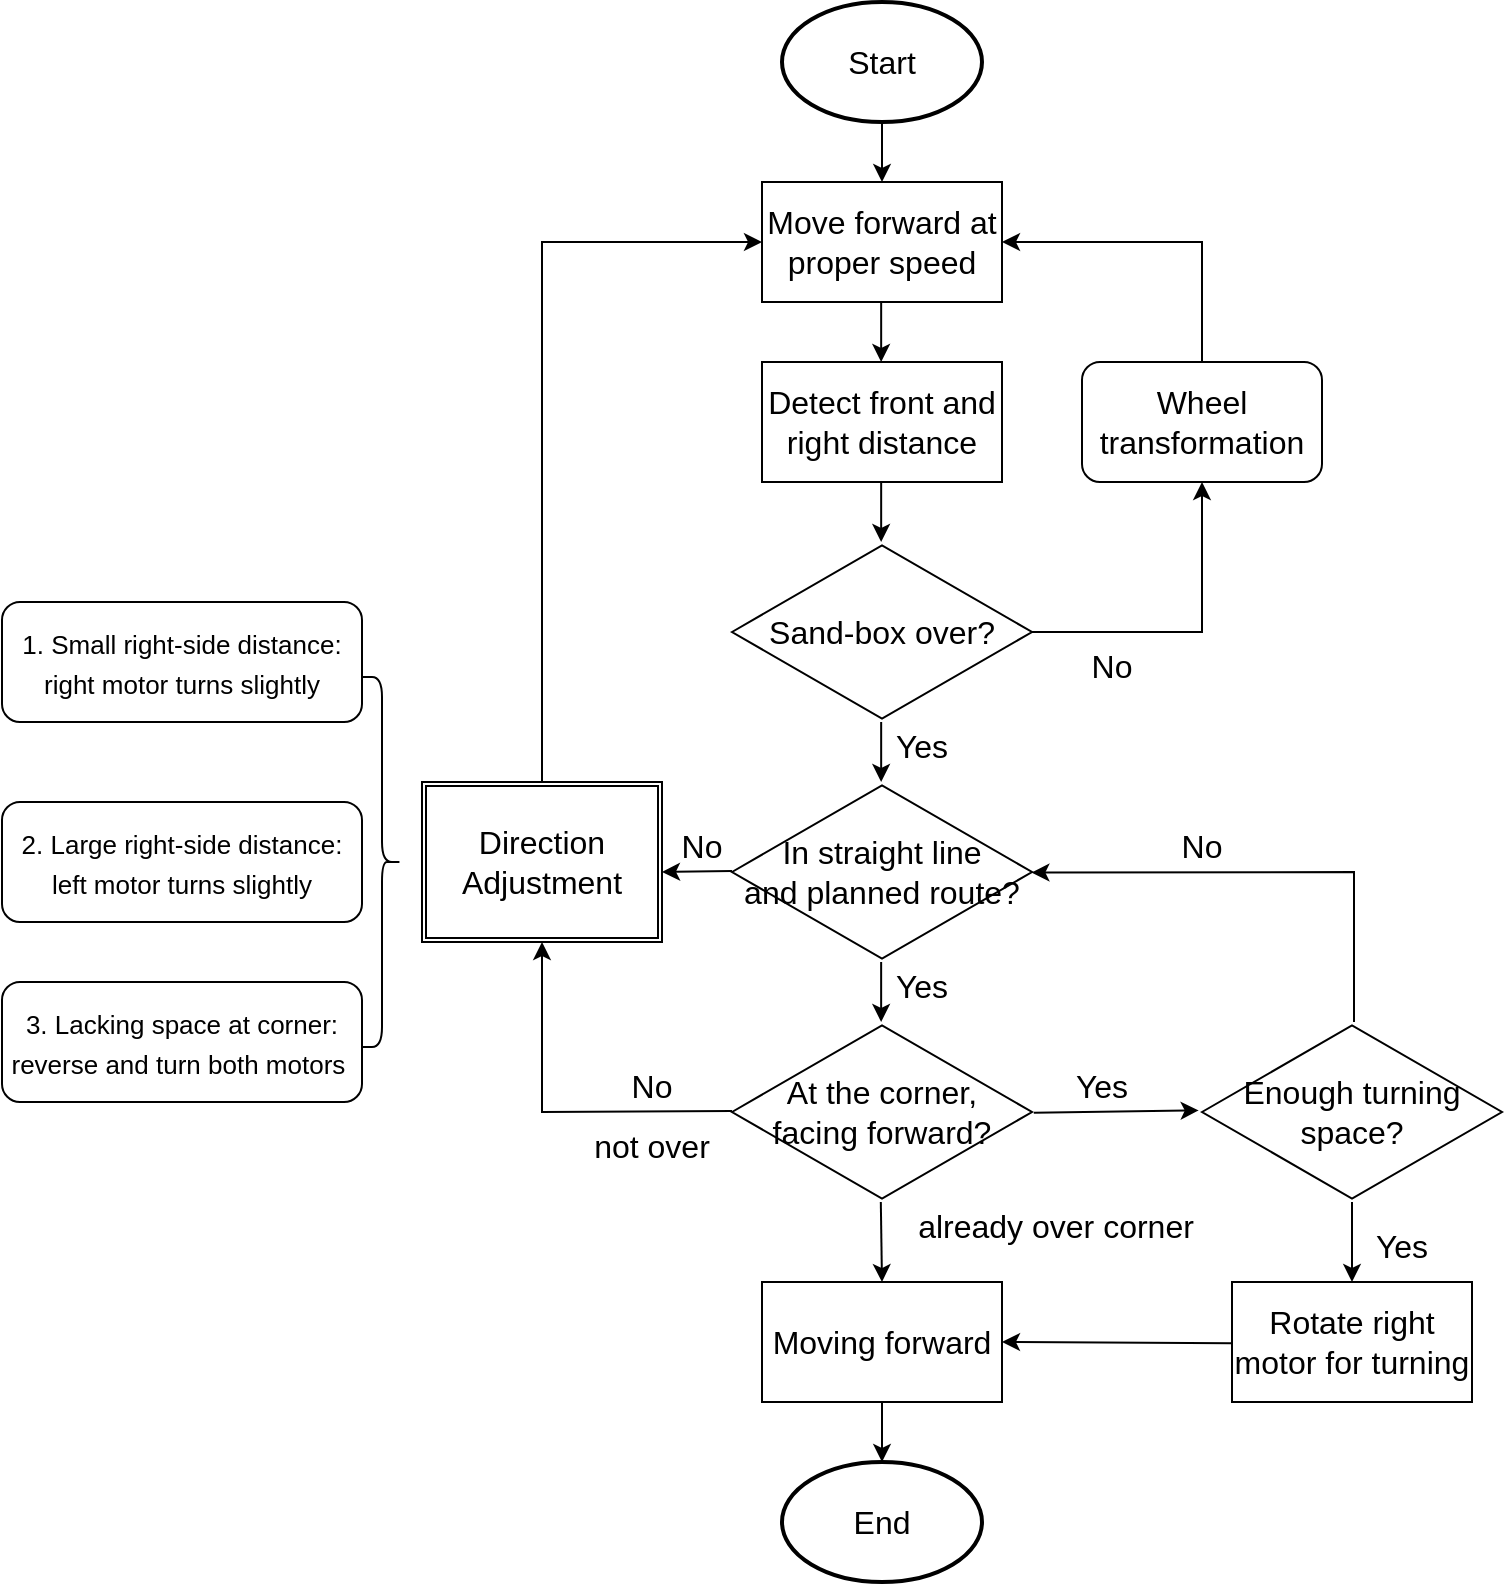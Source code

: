 <mxfile version="20.0.4" type="github">
  <diagram id="z95vrsYEr5pznMK7IXma" name="Page-1">
    <mxGraphModel dx="2418" dy="1275" grid="0" gridSize="10" guides="1" tooltips="1" connect="1" arrows="1" fold="1" page="0" pageScale="1" pageWidth="827" pageHeight="1169" background="none" math="0" shadow="0">
      <root>
        <mxCell id="0" />
        <mxCell id="1" parent="0" />
        <mxCell id="15pvpPqnqHVTBGhwlEQ7-2" value="&lt;font style=&quot;font-size: 16px;&quot;&gt;Start&lt;/font&gt;" style="strokeWidth=2;html=1;shape=mxgraph.flowchart.start_1;whiteSpace=wrap;" parent="1" vertex="1">
          <mxGeometry x="350" y="-60" width="100" height="60" as="geometry" />
        </mxCell>
        <mxCell id="15pvpPqnqHVTBGhwlEQ7-3" value="" style="endArrow=classic;html=1;rounded=0;fontSize=16;targetPerimeterSpacing=0;" parent="1" edge="1">
          <mxGeometry width="50" height="50" relative="1" as="geometry">
            <mxPoint x="399.58" y="90" as="sourcePoint" />
            <mxPoint x="399.58" y="120" as="targetPoint" />
          </mxGeometry>
        </mxCell>
        <mxCell id="15pvpPqnqHVTBGhwlEQ7-4" value="Detect front and right distance" style="rounded=0;whiteSpace=wrap;html=1;fontSize=16;" parent="1" vertex="1">
          <mxGeometry x="340" y="120" width="120" height="60" as="geometry" />
        </mxCell>
        <mxCell id="15pvpPqnqHVTBGhwlEQ7-6" value="Sand-box over?" style="html=1;whiteSpace=wrap;aspect=fixed;shape=isoRectangle;fontSize=16;" parent="1" vertex="1">
          <mxGeometry x="325" y="210" width="150" height="90" as="geometry" />
        </mxCell>
        <mxCell id="15pvpPqnqHVTBGhwlEQ7-9" value="" style="endArrow=classic;html=1;rounded=0;fontSize=16;targetPerimeterSpacing=0;" parent="1" edge="1">
          <mxGeometry width="50" height="50" relative="1" as="geometry">
            <mxPoint x="399.58" y="180" as="sourcePoint" />
            <mxPoint x="399.58" y="210" as="targetPoint" />
          </mxGeometry>
        </mxCell>
        <mxCell id="15pvpPqnqHVTBGhwlEQ7-10" value="" style="endArrow=classic;html=1;rounded=0;fontSize=16;targetPerimeterSpacing=0;" parent="1" edge="1">
          <mxGeometry width="50" height="50" relative="1" as="geometry">
            <mxPoint x="399.58" y="300" as="sourcePoint" />
            <mxPoint x="399.58" y="330" as="targetPoint" />
          </mxGeometry>
        </mxCell>
        <UserObject label="No" placeholders="1" name="Variable" id="15pvpPqnqHVTBGhwlEQ7-13">
          <mxCell style="text;html=1;strokeColor=none;fillColor=none;align=center;verticalAlign=middle;whiteSpace=wrap;overflow=hidden;fontSize=16;" parent="1" vertex="1">
            <mxGeometry x="475" y="260" width="80" height="20" as="geometry" />
          </mxCell>
        </UserObject>
        <mxCell id="15pvpPqnqHVTBGhwlEQ7-14" value="In straight line &lt;br&gt;and planned route?" style="html=1;whiteSpace=wrap;aspect=fixed;shape=isoRectangle;fontSize=16;" parent="1" vertex="1">
          <mxGeometry x="325" y="330" width="150" height="90" as="geometry" />
        </mxCell>
        <UserObject label="Yes" placeholders="1" name="Variable" id="15pvpPqnqHVTBGhwlEQ7-15">
          <mxCell style="text;html=1;strokeColor=none;fillColor=none;align=center;verticalAlign=middle;whiteSpace=wrap;overflow=hidden;fontSize=16;" parent="1" vertex="1">
            <mxGeometry x="380" y="300" width="80" height="20" as="geometry" />
          </mxCell>
        </UserObject>
        <mxCell id="15pvpPqnqHVTBGhwlEQ7-22" value="Rotate right motor for turning" style="rounded=0;whiteSpace=wrap;html=1;fontSize=16;" parent="1" vertex="1">
          <mxGeometry x="575" y="580" width="120" height="60" as="geometry" />
        </mxCell>
        <mxCell id="15pvpPqnqHVTBGhwlEQ7-23" value="" style="endArrow=classic;html=1;rounded=0;fontSize=16;targetPerimeterSpacing=0;" parent="1" edge="1">
          <mxGeometry width="50" height="50" relative="1" as="geometry">
            <mxPoint x="399.57" y="420" as="sourcePoint" />
            <mxPoint x="399.57" y="450" as="targetPoint" />
          </mxGeometry>
        </mxCell>
        <UserObject label="Yes" placeholders="1" name="Variable" id="15pvpPqnqHVTBGhwlEQ7-24">
          <mxCell style="text;html=1;strokeColor=none;fillColor=none;align=center;verticalAlign=middle;whiteSpace=wrap;overflow=hidden;fontSize=16;" parent="1" vertex="1">
            <mxGeometry x="380" y="420" width="80" height="20" as="geometry" />
          </mxCell>
        </UserObject>
        <UserObject label="No" placeholders="1" name="Variable" id="15pvpPqnqHVTBGhwlEQ7-27">
          <mxCell style="text;html=1;strokeColor=none;fillColor=none;align=center;verticalAlign=middle;whiteSpace=wrap;overflow=hidden;fontSize=16;" parent="1" vertex="1">
            <mxGeometry x="270" y="350" width="80" height="20" as="geometry" />
          </mxCell>
        </UserObject>
        <mxCell id="15pvpPqnqHVTBGhwlEQ7-29" value="At the corner, &lt;br&gt;facing forward?" style="html=1;whiteSpace=wrap;aspect=fixed;shape=isoRectangle;fontSize=16;" parent="1" vertex="1">
          <mxGeometry x="325" y="450" width="150" height="90" as="geometry" />
        </mxCell>
        <UserObject label="Yes" placeholders="1" name="Variable" id="15pvpPqnqHVTBGhwlEQ7-31">
          <mxCell style="text;html=1;strokeColor=none;fillColor=none;align=center;verticalAlign=middle;whiteSpace=wrap;overflow=hidden;fontSize=16;" parent="1" vertex="1">
            <mxGeometry x="470" y="470" width="80" height="20" as="geometry" />
          </mxCell>
        </UserObject>
        <mxCell id="15pvpPqnqHVTBGhwlEQ7-32" value="Direction Adjustment" style="shape=ext;double=1;rounded=0;whiteSpace=wrap;html=1;fontSize=16;" parent="1" vertex="1">
          <mxGeometry x="170" y="330" width="120" height="80" as="geometry" />
        </mxCell>
        <mxCell id="15pvpPqnqHVTBGhwlEQ7-34" value="" style="endArrow=classic;html=1;rounded=0;fontSize=16;targetPerimeterSpacing=0;" parent="1" edge="1">
          <mxGeometry width="50" height="50" relative="1" as="geometry">
            <mxPoint x="325" y="374.52" as="sourcePoint" />
            <mxPoint x="290" y="375" as="targetPoint" />
          </mxGeometry>
        </mxCell>
        <mxCell id="15pvpPqnqHVTBGhwlEQ7-35" value="" style="endArrow=classic;html=1;rounded=0;fontSize=16;targetPerimeterSpacing=0;entryX=0.5;entryY=1;entryDx=0;entryDy=0;" parent="1" target="15pvpPqnqHVTBGhwlEQ7-32" edge="1">
          <mxGeometry width="50" height="50" relative="1" as="geometry">
            <mxPoint x="325" y="494.52" as="sourcePoint" />
            <mxPoint x="270" y="450" as="targetPoint" />
            <Array as="points">
              <mxPoint x="230" y="495" />
            </Array>
          </mxGeometry>
        </mxCell>
        <UserObject label="No" placeholders="1" name="Variable" id="15pvpPqnqHVTBGhwlEQ7-36">
          <mxCell style="text;html=1;strokeColor=none;fillColor=none;align=center;verticalAlign=middle;whiteSpace=wrap;overflow=hidden;fontSize=16;" parent="1" vertex="1">
            <mxGeometry x="245" y="470" width="80" height="20" as="geometry" />
          </mxCell>
        </UserObject>
        <mxCell id="15pvpPqnqHVTBGhwlEQ7-37" value="" style="endArrow=classic;html=1;rounded=0;fontSize=16;targetPerimeterSpacing=0;entryX=0;entryY=0.5;entryDx=0;entryDy=0;" parent="1" target="c7ARRz9sKZELqipmsLDP-3" edge="1">
          <mxGeometry width="50" height="50" relative="1" as="geometry">
            <mxPoint x="230" y="330" as="sourcePoint" />
            <mxPoint x="300" y="190" as="targetPoint" />
            <Array as="points">
              <mxPoint x="230" y="60" />
            </Array>
          </mxGeometry>
        </mxCell>
        <mxCell id="15pvpPqnqHVTBGhwlEQ7-38" value="&lt;font style=&quot;font-size: 16px;&quot;&gt;End&lt;/font&gt;" style="strokeWidth=2;html=1;shape=mxgraph.flowchart.start_1;whiteSpace=wrap;" parent="1" vertex="1">
          <mxGeometry x="350" y="670" width="100" height="60" as="geometry" />
        </mxCell>
        <mxCell id="c7ARRz9sKZELqipmsLDP-2" value="" style="endArrow=classic;html=1;rounded=0;fontSize=16;targetPerimeterSpacing=0;exitX=0.5;exitY=1;exitDx=0;exitDy=0;exitPerimeter=0;entryX=0.5;entryY=0;entryDx=0;entryDy=0;" edge="1" parent="1" source="15pvpPqnqHVTBGhwlEQ7-2" target="c7ARRz9sKZELqipmsLDP-3">
          <mxGeometry width="50" height="50" relative="1" as="geometry">
            <mxPoint x="450" as="sourcePoint" />
            <mxPoint x="400" y="10" as="targetPoint" />
          </mxGeometry>
        </mxCell>
        <mxCell id="c7ARRz9sKZELqipmsLDP-3" value="&lt;font style=&quot;font-size: 16px;&quot;&gt;Move forward at proper speed&lt;/font&gt;" style="rounded=0;whiteSpace=wrap;html=1;" vertex="1" parent="1">
          <mxGeometry x="340" y="30" width="120" height="60" as="geometry" />
        </mxCell>
        <mxCell id="c7ARRz9sKZELqipmsLDP-14" value="" style="endArrow=classic;html=1;rounded=0;fontSize=16;targetPerimeterSpacing=0;" edge="1" parent="1">
          <mxGeometry width="50" height="50" relative="1" as="geometry">
            <mxPoint x="475.0" y="255" as="sourcePoint" />
            <mxPoint x="560" y="180" as="targetPoint" />
            <Array as="points">
              <mxPoint x="560" y="255" />
            </Array>
          </mxGeometry>
        </mxCell>
        <mxCell id="c7ARRz9sKZELqipmsLDP-18" value="Wheel transformation" style="rounded=1;whiteSpace=wrap;html=1;fontSize=16;" vertex="1" parent="1">
          <mxGeometry x="500" y="120" width="120" height="60" as="geometry" />
        </mxCell>
        <mxCell id="c7ARRz9sKZELqipmsLDP-19" value="" style="endArrow=classic;html=1;rounded=0;fontSize=16;exitX=0.5;exitY=0;exitDx=0;exitDy=0;entryX=1;entryY=0.5;entryDx=0;entryDy=0;" edge="1" parent="1" source="c7ARRz9sKZELqipmsLDP-18" target="c7ARRz9sKZELqipmsLDP-3">
          <mxGeometry width="50" height="50" relative="1" as="geometry">
            <mxPoint x="560" y="110" as="sourcePoint" />
            <mxPoint x="610" y="60" as="targetPoint" />
            <Array as="points">
              <mxPoint x="560" y="60" />
            </Array>
          </mxGeometry>
        </mxCell>
        <mxCell id="c7ARRz9sKZELqipmsLDP-22" value="" style="shape=curlyBracket;whiteSpace=wrap;html=1;rounded=1;flipH=1;fontSize=16;" vertex="1" parent="1">
          <mxGeometry x="140" y="277.5" width="20" height="185" as="geometry" />
        </mxCell>
        <UserObject label="not over" placeholders="1" name="Variable" id="c7ARRz9sKZELqipmsLDP-30">
          <mxCell style="text;html=1;strokeColor=none;fillColor=none;align=center;verticalAlign=middle;whiteSpace=wrap;overflow=hidden;fontSize=16;" vertex="1" parent="1">
            <mxGeometry x="195" y="500" width="180" height="20" as="geometry" />
          </mxCell>
        </UserObject>
        <mxCell id="c7ARRz9sKZELqipmsLDP-31" value="" style="endArrow=classic;html=1;rounded=0;fontSize=16;targetPerimeterSpacing=0;exitX=1.006;exitY=0.504;exitDx=0;exitDy=0;exitPerimeter=0;entryX=-0.011;entryY=0.491;entryDx=0;entryDy=0;entryPerimeter=0;" edge="1" parent="1" source="15pvpPqnqHVTBGhwlEQ7-29" target="c7ARRz9sKZELqipmsLDP-33">
          <mxGeometry width="50" height="50" relative="1" as="geometry">
            <mxPoint x="410" y="430" as="sourcePoint" />
            <mxPoint x="510" y="495" as="targetPoint" />
          </mxGeometry>
        </mxCell>
        <mxCell id="c7ARRz9sKZELqipmsLDP-33" value="Enough turning space?" style="html=1;whiteSpace=wrap;aspect=fixed;shape=isoRectangle;fontSize=16;" vertex="1" parent="1">
          <mxGeometry x="560" y="450" width="150" height="90" as="geometry" />
        </mxCell>
        <mxCell id="c7ARRz9sKZELqipmsLDP-34" value="" style="endArrow=classic;html=1;rounded=0;fontSize=16;entryX=0.998;entryY=0.503;entryDx=0;entryDy=0;entryPerimeter=0;" edge="1" parent="1" target="15pvpPqnqHVTBGhwlEQ7-14">
          <mxGeometry width="50" height="50" relative="1" as="geometry">
            <mxPoint x="636" y="450" as="sourcePoint" />
            <mxPoint x="700" y="360" as="targetPoint" />
            <Array as="points">
              <mxPoint x="636" y="375" />
            </Array>
          </mxGeometry>
        </mxCell>
        <UserObject label="No" placeholders="1" name="Variable" id="c7ARRz9sKZELqipmsLDP-35">
          <mxCell style="text;html=1;strokeColor=none;fillColor=none;align=center;verticalAlign=middle;whiteSpace=wrap;overflow=hidden;fontSize=16;" vertex="1" parent="1">
            <mxGeometry x="520" y="350" width="80" height="20" as="geometry" />
          </mxCell>
        </UserObject>
        <mxCell id="c7ARRz9sKZELqipmsLDP-36" value="" style="endArrow=classic;html=1;rounded=0;fontSize=16;entryX=0.5;entryY=0;entryDx=0;entryDy=0;" edge="1" parent="1" target="15pvpPqnqHVTBGhwlEQ7-22">
          <mxGeometry width="50" height="50" relative="1" as="geometry">
            <mxPoint x="635" y="540" as="sourcePoint" />
            <mxPoint x="680" y="540" as="targetPoint" />
          </mxGeometry>
        </mxCell>
        <UserObject label="Yes" placeholders="1" name="Variable" id="c7ARRz9sKZELqipmsLDP-37">
          <mxCell style="text;html=1;strokeColor=none;fillColor=none;align=center;verticalAlign=middle;whiteSpace=wrap;overflow=hidden;fontSize=16;" vertex="1" parent="1">
            <mxGeometry x="620" y="550" width="80" height="20" as="geometry" />
          </mxCell>
        </UserObject>
        <mxCell id="c7ARRz9sKZELqipmsLDP-38" value="" style="endArrow=classic;html=1;rounded=0;fontSize=16;targetPerimeterSpacing=0;" edge="1" parent="1">
          <mxGeometry width="50" height="50" relative="1" as="geometry">
            <mxPoint x="399.41" y="540" as="sourcePoint" />
            <mxPoint x="400" y="580" as="targetPoint" />
          </mxGeometry>
        </mxCell>
        <mxCell id="c7ARRz9sKZELqipmsLDP-39" value="Moving forward" style="rounded=0;whiteSpace=wrap;html=1;fontSize=16;" vertex="1" parent="1">
          <mxGeometry x="340" y="580" width="120" height="60" as="geometry" />
        </mxCell>
        <mxCell id="c7ARRz9sKZELqipmsLDP-41" value="" style="endArrow=classic;html=1;rounded=0;fontSize=16;targetPerimeterSpacing=0;exitX=0.5;exitY=1;exitDx=0;exitDy=0;" edge="1" parent="1" source="c7ARRz9sKZELqipmsLDP-39">
          <mxGeometry width="50" height="50" relative="1" as="geometry">
            <mxPoint x="399.8" y="650" as="sourcePoint" />
            <mxPoint x="399.8" y="670" as="targetPoint" />
            <Array as="points">
              <mxPoint x="400" y="670" />
            </Array>
          </mxGeometry>
        </mxCell>
        <mxCell id="c7ARRz9sKZELqipmsLDP-43" value="" style="endArrow=classic;html=1;rounded=0;fontSize=16;targetPerimeterSpacing=0;exitX=1.006;exitY=0.504;exitDx=0;exitDy=0;exitPerimeter=0;entryX=1;entryY=0.5;entryDx=0;entryDy=0;" edge="1" parent="1" target="c7ARRz9sKZELqipmsLDP-39">
          <mxGeometry width="50" height="50" relative="1" as="geometry">
            <mxPoint x="575.0" y="610.58" as="sourcePoint" />
            <mxPoint x="657.45" y="609.41" as="targetPoint" />
          </mxGeometry>
        </mxCell>
        <UserObject label="already over corner" placeholders="1" name="Variable" id="c7ARRz9sKZELqipmsLDP-44">
          <mxCell style="text;html=1;strokeColor=none;fillColor=none;align=center;verticalAlign=middle;whiteSpace=wrap;overflow=hidden;fontSize=16;" vertex="1" parent="1">
            <mxGeometry x="397" y="540" width="180" height="23" as="geometry" />
          </mxCell>
        </UserObject>
        <mxCell id="c7ARRz9sKZELqipmsLDP-48" value="&lt;font style=&quot;font-size: 13px;&quot;&gt;1. Small right-side distance:&lt;br&gt;right motor turns slightly&lt;br&gt;&lt;/font&gt;" style="rounded=1;whiteSpace=wrap;html=1;fontSize=16;" vertex="1" parent="1">
          <mxGeometry x="-40" y="240" width="180" height="60" as="geometry" />
        </mxCell>
        <mxCell id="c7ARRz9sKZELqipmsLDP-49" value="&lt;font style=&quot;font-size: 13px;&quot;&gt;2. Large right-side distance:&lt;br&gt;left motor turns slightly&lt;br&gt;&lt;/font&gt;" style="rounded=1;whiteSpace=wrap;html=1;fontSize=16;" vertex="1" parent="1">
          <mxGeometry x="-40" y="340" width="180" height="60" as="geometry" />
        </mxCell>
        <mxCell id="c7ARRz9sKZELqipmsLDP-50" value="&lt;font style=&quot;font-size: 13px;&quot;&gt;3. Lacking space at corner:&lt;br&gt;reverse and turn both motors&amp;nbsp;&lt;br&gt;&lt;/font&gt;" style="rounded=1;whiteSpace=wrap;html=1;fontSize=16;" vertex="1" parent="1">
          <mxGeometry x="-40" y="430" width="180" height="60" as="geometry" />
        </mxCell>
      </root>
    </mxGraphModel>
  </diagram>
</mxfile>
